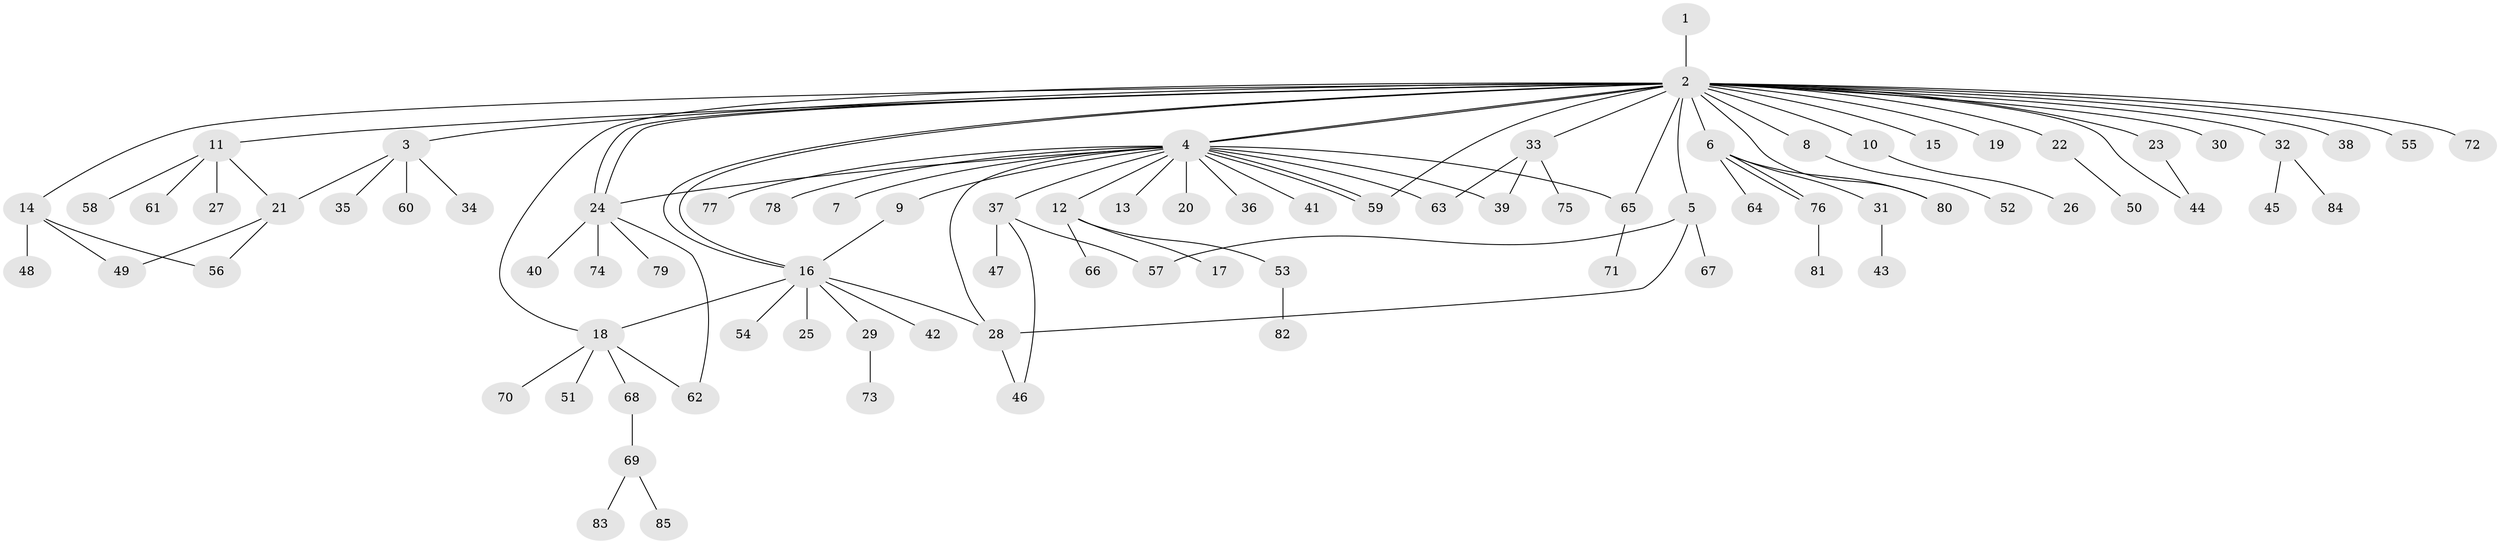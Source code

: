 // Generated by graph-tools (version 1.1) at 2025/01/03/09/25 03:01:54]
// undirected, 85 vertices, 106 edges
graph export_dot {
graph [start="1"]
  node [color=gray90,style=filled];
  1;
  2;
  3;
  4;
  5;
  6;
  7;
  8;
  9;
  10;
  11;
  12;
  13;
  14;
  15;
  16;
  17;
  18;
  19;
  20;
  21;
  22;
  23;
  24;
  25;
  26;
  27;
  28;
  29;
  30;
  31;
  32;
  33;
  34;
  35;
  36;
  37;
  38;
  39;
  40;
  41;
  42;
  43;
  44;
  45;
  46;
  47;
  48;
  49;
  50;
  51;
  52;
  53;
  54;
  55;
  56;
  57;
  58;
  59;
  60;
  61;
  62;
  63;
  64;
  65;
  66;
  67;
  68;
  69;
  70;
  71;
  72;
  73;
  74;
  75;
  76;
  77;
  78;
  79;
  80;
  81;
  82;
  83;
  84;
  85;
  1 -- 2;
  2 -- 3;
  2 -- 4;
  2 -- 4;
  2 -- 5;
  2 -- 6;
  2 -- 8;
  2 -- 10;
  2 -- 11;
  2 -- 14;
  2 -- 15;
  2 -- 16;
  2 -- 16;
  2 -- 18;
  2 -- 19;
  2 -- 22;
  2 -- 23;
  2 -- 24;
  2 -- 24;
  2 -- 30;
  2 -- 32;
  2 -- 33;
  2 -- 38;
  2 -- 44;
  2 -- 55;
  2 -- 59;
  2 -- 65;
  2 -- 72;
  2 -- 80;
  3 -- 21;
  3 -- 34;
  3 -- 35;
  3 -- 60;
  4 -- 7;
  4 -- 9;
  4 -- 12;
  4 -- 13;
  4 -- 20;
  4 -- 24;
  4 -- 28;
  4 -- 36;
  4 -- 37;
  4 -- 39;
  4 -- 41;
  4 -- 59;
  4 -- 59;
  4 -- 63;
  4 -- 65;
  4 -- 77;
  4 -- 78;
  5 -- 28;
  5 -- 57;
  5 -- 67;
  6 -- 31;
  6 -- 64;
  6 -- 76;
  6 -- 76;
  6 -- 80;
  8 -- 52;
  9 -- 16;
  10 -- 26;
  11 -- 21;
  11 -- 27;
  11 -- 58;
  11 -- 61;
  12 -- 17;
  12 -- 53;
  12 -- 66;
  14 -- 48;
  14 -- 49;
  14 -- 56;
  16 -- 18;
  16 -- 25;
  16 -- 28;
  16 -- 29;
  16 -- 42;
  16 -- 54;
  18 -- 51;
  18 -- 62;
  18 -- 68;
  18 -- 70;
  21 -- 49;
  21 -- 56;
  22 -- 50;
  23 -- 44;
  24 -- 40;
  24 -- 62;
  24 -- 74;
  24 -- 79;
  28 -- 46;
  29 -- 73;
  31 -- 43;
  32 -- 45;
  32 -- 84;
  33 -- 39;
  33 -- 63;
  33 -- 75;
  37 -- 46;
  37 -- 47;
  37 -- 57;
  53 -- 82;
  65 -- 71;
  68 -- 69;
  69 -- 83;
  69 -- 85;
  76 -- 81;
}
